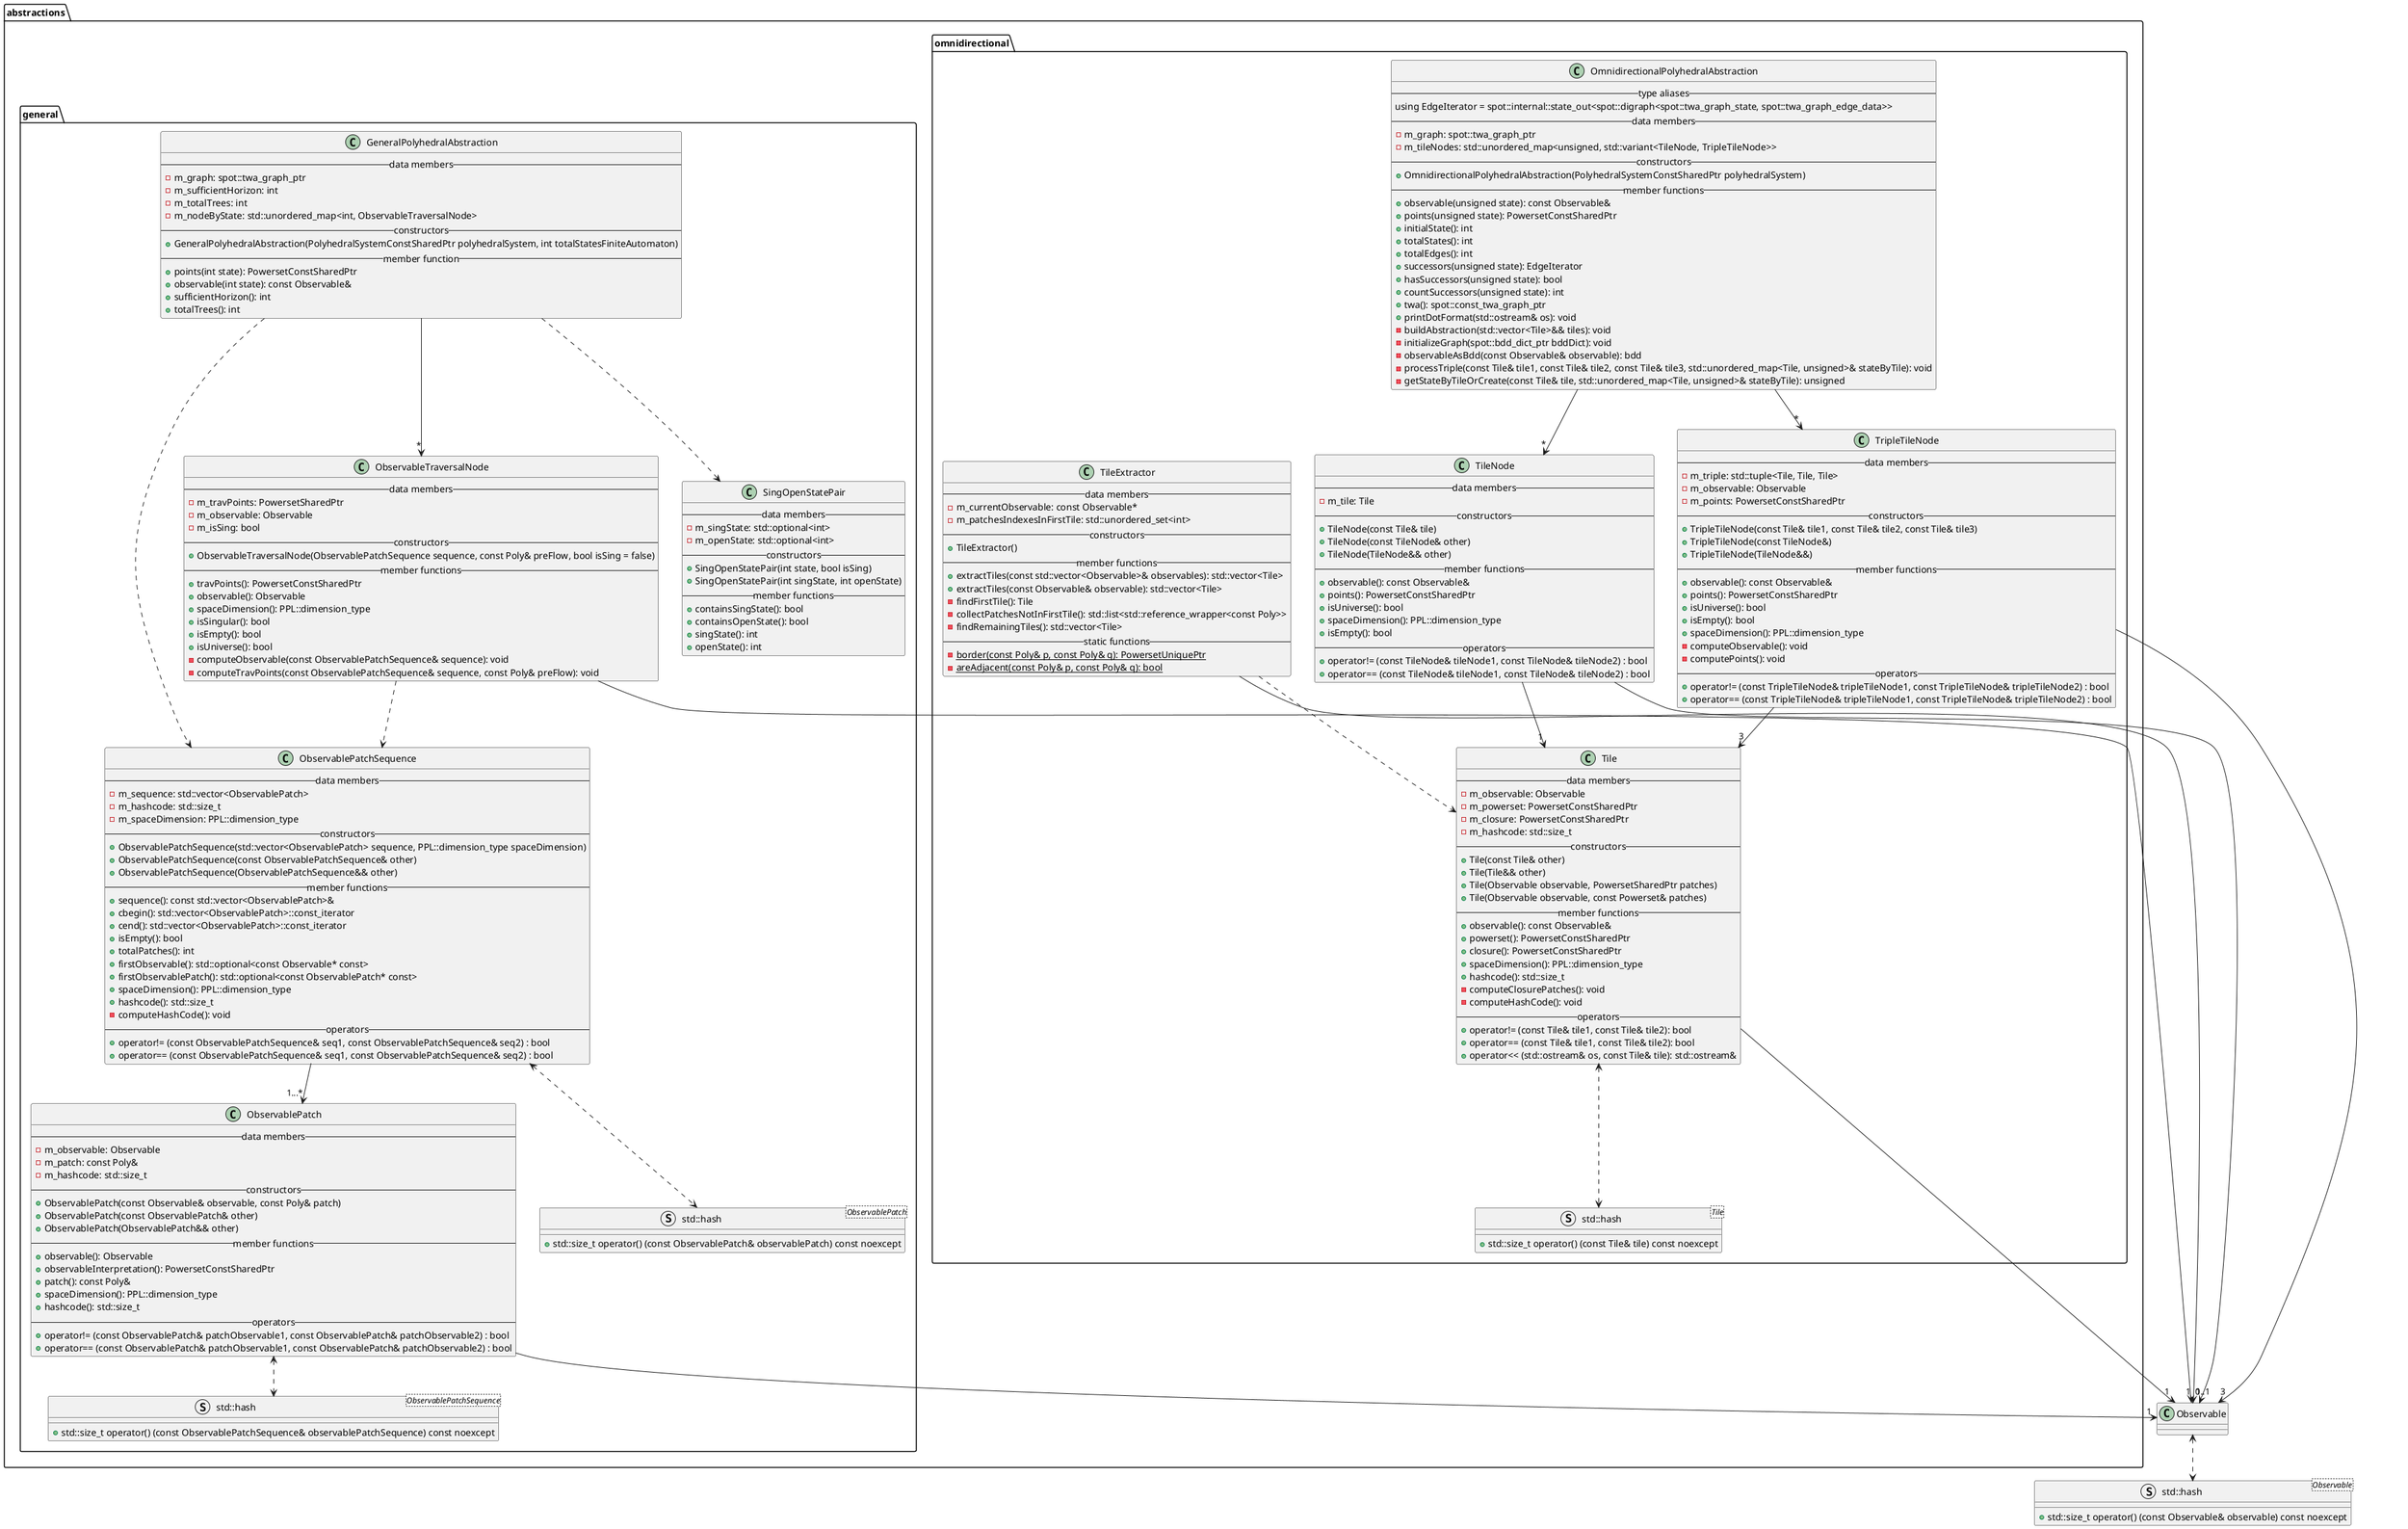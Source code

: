 @startuml

class Observable {}
struct "std::hash<Observable>" as ObservableHash {
    +std::size_t operator() (const Observable& observable) const noexcept
}

package abstractions {
        package general {
            class ObservablePatch {
                --data members--
                -m_observable: Observable
                -m_patch: const Poly&
                -m_hashcode: std::size_t
                --constructors--
                +ObservablePatch(const Observable& observable, const Poly& patch)
                +ObservablePatch(const ObservablePatch& other)
                +ObservablePatch(ObservablePatch&& other)
                --member functions--
                +observable(): Observable
                +observableInterpretation(): PowersetConstSharedPtr
                +patch(): const Poly&
                +spaceDimension(): PPL::dimension_type
                +hashcode(): std::size_t
                --operators--
                +operator!= (const ObservablePatch& patchObservable1, const ObservablePatch& patchObservable2) : bool
                +operator== (const ObservablePatch& patchObservable1, const ObservablePatch& patchObservable2) : bool
            }

            ObservablePatch --> "1" Observable

            class ObservablePatchSequence {
                --data members--
                -m_sequence: std::vector<ObservablePatch>
                -m_hashcode: std::size_t
                -m_spaceDimension: PPL::dimension_type
                --constructors--
                +ObservablePatchSequence(std::vector<ObservablePatch> sequence, PPL::dimension_type spaceDimension)
                +ObservablePatchSequence(const ObservablePatchSequence& other)
                +ObservablePatchSequence(ObservablePatchSequence&& other)
                --member functions--
                +sequence(): const std::vector<ObservablePatch>&
                +cbegin(): std::vector<ObservablePatch>::const_iterator
                +cend(): std::vector<ObservablePatch>::const_iterator
                +isEmpty(): bool
                +totalPatches(): int
                +firstObservable(): std::optional<const Observable* const>
                +firstObservablePatch(): std::optional<const ObservablePatch* const>
                +spaceDimension(): PPL::dimension_type
                +hashcode(): std::size_t
                -computeHashCode(): void
                --operators--
                +operator!= (const ObservablePatchSequence& seq1, const ObservablePatchSequence& seq2) : bool
                +operator== (const ObservablePatchSequence& seq1, const ObservablePatchSequence& seq2) : bool
            }

            struct "std::hash<ObservablePatchSequence>" as ObservablePatchSequenceHash {
                +std::size_t operator() (const ObservablePatchSequence& observablePatchSequence) const noexcept
            }

            struct "std::hash<ObservablePatch>" as ObservablePatchHash {
                +std::size_t operator() (const ObservablePatch& observablePatch) const noexcept
            }

            ObservablePatchSequence <..> ObservablePatchHash
            ObservablePatch <..> ObservablePatchSequenceHash
            Observable <..> ObservableHash

            class ObservableTraversalNode {
                --data members--
                -m_travPoints: PowersetSharedPtr
                -m_observable: Observable
                -m_isSing: bool
                --constructors--
                +ObservableTraversalNode(ObservablePatchSequence sequence, const Poly& preFlow, bool isSing = false)
                --member functions--
                +travPoints(): PowersetConstSharedPtr
                +observable(): Observable
                +spaceDimension(): PPL::dimension_type
                +isSingular(): bool
                +isEmpty(): bool
                +isUniverse(): bool
                -computeObservable(const ObservablePatchSequence& sequence): void
                -computeTravPoints(const ObservablePatchSequence& sequence, const Poly& preFlow): void
            }

            ObservablePatchSequence --> "1...*" ObservablePatch
            ObservableTraversalNode --> "1" Observable
            ObservableTraversalNode ..> ObservablePatchSequence

            class GeneralPolyhedralAbstraction {
                --data members--
                -m_graph: spot::twa_graph_ptr
                -m_sufficientHorizon: int
                -m_totalTrees: int
                -m_nodeByState: std::unordered_map<int, ObservableTraversalNode>
                --constructors--
                +GeneralPolyhedralAbstraction(PolyhedralSystemConstSharedPtr polyhedralSystem, int totalStatesFiniteAutomaton)
                --member function--
                +points(int state): PowersetConstSharedPtr
                +observable(int state): const Observable&
                +sufficientHorizon(): int
                +totalTrees(): int
            }

            class SingOpenStatePair {
                --data members--
                -m_singState: std::optional<int>
                -m_openState: std::optional<int>
                --constructors--
                +SingOpenStatePair(int state, bool isSing)
                +SingOpenStatePair(int singState, int openState)
                --member functions--
                +containsSingState(): bool
                +containsOpenState(): bool
                +singState(): int
                +openState(): int
            }

            GeneralPolyhedralAbstraction ..> ObservablePatchSequence
            GeneralPolyhedralAbstraction --> "*" ObservableTraversalNode
            GeneralPolyhedralAbstraction ..> SingOpenStatePair
    }


    package omnidirectional {
        class Tile {
            --data members--
            -m_observable: Observable
            -m_powerset: PowersetConstSharedPtr
            -m_closure: PowersetConstSharedPtr
            -m_hashcode: std::size_t
            --constructors--
            +Tile(const Tile& other)
            +Tile(Tile&& other)
            +Tile(Observable observable, PowersetSharedPtr patches)
            +Tile(Observable observable, const Powerset& patches)
            --member functions--
            +observable(): const Observable&
            +powerset(): PowersetConstSharedPtr
            +closure(): PowersetConstSharedPtr
            +spaceDimension(): PPL::dimension_type
            +hashcode(): std::size_t
            -computeClosurePatches(): void
            -computeHashCode(): void
            --operators--
            +operator!= (const Tile& tile1, const Tile& tile2): bool
            +operator== (const Tile& tile1, const Tile& tile2): bool
            +operator<< (std::ostream& os, const Tile& tile): std::ostream&
        }

        class TileExtractor {
             --data members--
             -m_currentObservable: const Observable*
             -m_patchesIndexesInFirstTile: std::unordered_set<int>
             --constructors--
             +TileExtractor()
             --member functions--
             +extractTiles(const std::vector<Observable>& observables): std::vector<Tile>
             +extractTiles(const Observable& observable): std::vector<Tile>
             -findFirstTile(): Tile
             -collectPatchesNotInFirstTile(): std::list<std::reference_wrapper<const Poly>>
             -findRemainingTiles(): std::vector<Tile>
             --static functions--
             {static} -border(const Poly& p, const Poly& q): PowersetUniquePtr
             {static} -areAdjacent(const Poly& p, const Poly& q): bool
        }

        class TileNode {
            --data members--
            -m_tile: Tile
            --constructors--
            +TileNode(const Tile& tile)
            +TileNode(const TileNode& other)
            +TileNode(TileNode&& other)
            --member functions--
            +observable(): const Observable&
            +points(): PowersetConstSharedPtr
            +isUniverse(): bool
            +spaceDimension(): PPL::dimension_type
            +isEmpty(): bool
            --operators--
            +operator!= (const TileNode& tileNode1, const TileNode& tileNode2) : bool
            +operator== (const TileNode& tileNode1, const TileNode& tileNode2) : bool
        }

        class TripleTileNode {
            --data members--
            -m_triple: std::tuple<Tile, Tile, Tile>
            -m_observable: Observable
            -m_points: PowersetConstSharedPtr
            --constructors--
            +TripleTileNode(const Tile& tile1, const Tile& tile2, const Tile& tile3)
            +TripleTileNode(const TileNode&)
            +TripleTileNode(TileNode&&)
            --member functions--
            +observable(): const Observable&
            +points(): PowersetConstSharedPtr
            +isUniverse(): bool
            +isEmpty(): bool
            +spaceDimension(): PPL::dimension_type
            -computeObservable(): void
            -computePoints(): void
            --operators--
            +operator!= (const TripleTileNode& tripleTileNode1, const TripleTileNode& tripleTileNode2) : bool
            +operator== (const TripleTileNode& tripleTileNode1, const TripleTileNode& tripleTileNode2) : bool
        }

        struct "std::hash<Tile>" as TileHash {
            +std::size_t operator() (const Tile& tile) const noexcept
        }

        class OmnidirectionalPolyhedralAbstraction {
            --type aliases--
            using EdgeIterator = spot::internal::state_out<spot::digraph<spot::twa_graph_state, spot::twa_graph_edge_data>>
            --data members--
            -m_graph: spot::twa_graph_ptr
            -m_tileNodes: std::unordered_map<unsigned, std::variant<TileNode, TripleTileNode>>
            --constructors--
            +OmnidirectionalPolyhedralAbstraction(PolyhedralSystemConstSharedPtr polyhedralSystem)
            --member functions--
            +observable(unsigned state): const Observable&
            +points(unsigned state): PowersetConstSharedPtr
            +initialState(): int
            +totalStates(): int
            +totalEdges(): int
            +successors(unsigned state): EdgeIterator
            +hasSuccessors(unsigned state): bool
            +countSuccessors(unsigned state): int
            +twa(): spot::const_twa_graph_ptr
            +printDotFormat(std::ostream& os): void
            -buildAbstraction(std::vector<Tile>&& tiles): void
            -initializeGraph(spot::bdd_dict_ptr bddDict): void
            -observableAsBdd(const Observable& observable): bdd
            -processTriple(const Tile& tile1, const Tile& tile2, const Tile& tile3, std::unordered_map<Tile, unsigned>& stateByTile): void
            -getStateByTileOrCreate(const Tile& tile, std::unordered_map<Tile, unsigned>& stateByTile): unsigned
        }

        Tile <..> TileHash
        Tile --> "1" Observable
        TileNode --> "1" Observable
        TileNode --> "1" Tile
        TripleTileNode --> "3" Observable
        TripleTileNode --> "3" Tile
        TileExtractor ..> Tile
        TileExtractor --> "0..1" Observable
        OmnidirectionalPolyhedralAbstraction --> "*" TileNode
        OmnidirectionalPolyhedralAbstraction --> "*" TripleTileNode
    }
}
@enduml
